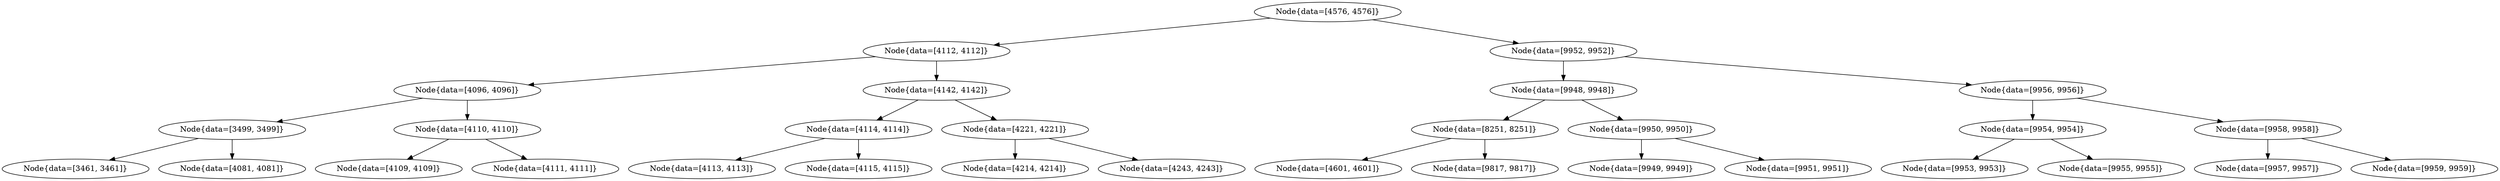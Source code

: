 digraph G{
613656274 [label="Node{data=[4576, 4576]}"]
613656274 -> 742303597
742303597 [label="Node{data=[4112, 4112]}"]
742303597 -> 1169857362
1169857362 [label="Node{data=[4096, 4096]}"]
1169857362 -> 105840910
105840910 [label="Node{data=[3499, 3499]}"]
105840910 -> 1062437411
1062437411 [label="Node{data=[3461, 3461]}"]
105840910 -> 1720668011
1720668011 [label="Node{data=[4081, 4081]}"]
1169857362 -> 2004760803
2004760803 [label="Node{data=[4110, 4110]}"]
2004760803 -> 164036723
164036723 [label="Node{data=[4109, 4109]}"]
2004760803 -> 707185138
707185138 [label="Node{data=[4111, 4111]}"]
742303597 -> 911093706
911093706 [label="Node{data=[4142, 4142]}"]
911093706 -> 812753088
812753088 [label="Node{data=[4114, 4114]}"]
812753088 -> 17103397
17103397 [label="Node{data=[4113, 4113]}"]
812753088 -> 494000814
494000814 [label="Node{data=[4115, 4115]}"]
911093706 -> 1518765749
1518765749 [label="Node{data=[4221, 4221]}"]
1518765749 -> 1733057157
1733057157 [label="Node{data=[4214, 4214]}"]
1518765749 -> 1094664603
1094664603 [label="Node{data=[4243, 4243]}"]
613656274 -> 1384662968
1384662968 [label="Node{data=[9952, 9952]}"]
1384662968 -> 1012256882
1012256882 [label="Node{data=[9948, 9948]}"]
1012256882 -> 961035535
961035535 [label="Node{data=[8251, 8251]}"]
961035535 -> 46170148
46170148 [label="Node{data=[4601, 4601]}"]
961035535 -> 308654659
308654659 [label="Node{data=[9817, 9817]}"]
1012256882 -> 2172477
2172477 [label="Node{data=[9950, 9950]}"]
2172477 -> 2021249907
2021249907 [label="Node{data=[9949, 9949]}"]
2172477 -> 2126429688
2126429688 [label="Node{data=[9951, 9951]}"]
1384662968 -> 1098313670
1098313670 [label="Node{data=[9956, 9956]}"]
1098313670 -> 1223637275
1223637275 [label="Node{data=[9954, 9954]}"]
1223637275 -> 2126219582
2126219582 [label="Node{data=[9953, 9953]}"]
1223637275 -> 1969334892
1969334892 [label="Node{data=[9955, 9955]}"]
1098313670 -> 60777433
60777433 [label="Node{data=[9958, 9958]}"]
60777433 -> 839492944
839492944 [label="Node{data=[9957, 9957]}"]
60777433 -> 274282582
274282582 [label="Node{data=[9959, 9959]}"]
}